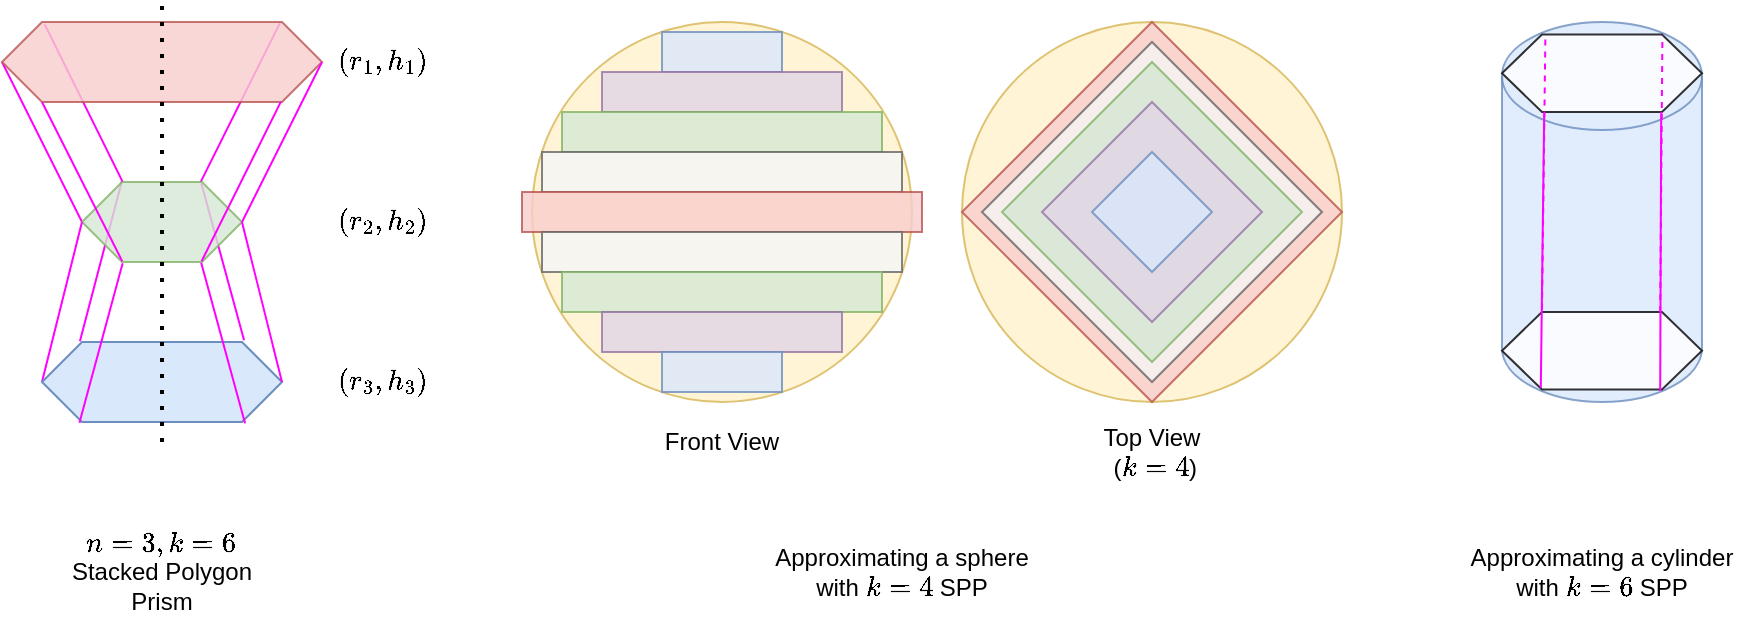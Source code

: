 <mxfile version="20.0.3" type="device"><diagram id="amD95XIzeNZyNoBtWvz0" name="Page-1"><mxGraphModel dx="1175" dy="653" grid="1" gridSize="10" guides="1" tooltips="1" connect="1" arrows="1" fold="1" page="1" pageScale="1" pageWidth="850" pageHeight="1100" math="1" shadow="0"><root><mxCell id="0"/><mxCell id="1" parent="0"/><mxCell id="_uVc2z1FO23f0Go09gQT-15" style="edgeStyle=none;rounded=0;orthogonalLoop=1;jettySize=auto;html=1;entryX=0.249;entryY=-0.009;entryDx=0;entryDy=0;endArrow=none;endFill=0;exitX=0.158;exitY=-0.009;exitDx=0;exitDy=0;entryPerimeter=0;exitPerimeter=0;strokeColor=#FF00FF;" edge="1" parent="1" source="_uVc2z1FO23f0Go09gQT-3" target="_uVc2z1FO23f0Go09gQT-2"><mxGeometry relative="1" as="geometry"><mxPoint x="299.46" y="369.16" as="sourcePoint"/><mxPoint x="269.68" y="290.8" as="targetPoint"/></mxGeometry></mxCell><mxCell id="_uVc2z1FO23f0Go09gQT-14" style="edgeStyle=none;rounded=0;orthogonalLoop=1;jettySize=auto;html=1;entryX=0.746;entryY=0.02;entryDx=0;entryDy=0;endArrow=none;endFill=0;exitX=0.842;exitY=-0.021;exitDx=0;exitDy=0;entryPerimeter=0;exitPerimeter=0;strokeColor=#FF00FF;" edge="1" parent="1" source="_uVc2z1FO23f0Go09gQT-3" target="_uVc2z1FO23f0Go09gQT-2"><mxGeometry relative="1" as="geometry"><mxPoint x="320" y="390" as="sourcePoint"/><mxPoint x="291.52" y="310.56" as="targetPoint"/></mxGeometry></mxCell><mxCell id="_uVc2z1FO23f0Go09gQT-4" style="rounded=0;orthogonalLoop=1;jettySize=auto;html=1;entryX=0;entryY=0.5;entryDx=0;entryDy=0;endArrow=none;endFill=0;exitX=0;exitY=0.5;exitDx=0;exitDy=0;strokeColor=#FF00FF;" edge="1" parent="1" source="_uVc2z1FO23f0Go09gQT-1" target="_uVc2z1FO23f0Go09gQT-2"><mxGeometry relative="1" as="geometry"/></mxCell><mxCell id="_uVc2z1FO23f0Go09gQT-8" style="edgeStyle=none;rounded=0;orthogonalLoop=1;jettySize=auto;html=1;entryX=0.255;entryY=0.002;entryDx=0;entryDy=0;entryPerimeter=0;endArrow=none;endFill=0;exitX=0.133;exitY=0.026;exitDx=0;exitDy=0;exitPerimeter=0;strokeColor=#FF00FF;" edge="1" parent="1" source="_uVc2z1FO23f0Go09gQT-1" target="_uVc2z1FO23f0Go09gQT-2"><mxGeometry relative="1" as="geometry"/></mxCell><mxCell id="_uVc2z1FO23f0Go09gQT-9" style="edgeStyle=none;rounded=0;orthogonalLoop=1;jettySize=auto;html=1;entryX=0.74;entryY=0.008;entryDx=0;entryDy=0;entryPerimeter=0;endArrow=none;endFill=0;exitX=0.87;exitY=0.002;exitDx=0;exitDy=0;exitPerimeter=0;strokeColor=#FF00FF;" edge="1" parent="1" source="_uVc2z1FO23f0Go09gQT-1" target="_uVc2z1FO23f0Go09gQT-2"><mxGeometry relative="1" as="geometry"/></mxCell><mxCell id="_uVc2z1FO23f0Go09gQT-1" value="" style="shape=hexagon;perimeter=hexagonPerimeter2;whiteSpace=wrap;html=1;fixedSize=1;rotation=0;opacity=80;fillColor=#f8cecc;strokeColor=#b85450;" vertex="1" parent="1"><mxGeometry x="160" y="200" width="160" height="40" as="geometry"/></mxCell><mxCell id="_uVc2z1FO23f0Go09gQT-2" value="" style="shape=hexagon;perimeter=hexagonPerimeter2;whiteSpace=wrap;html=1;fixedSize=1;rotation=0;fillColor=#d5e8d4;opacity=80;strokeColor=#82b366;" vertex="1" parent="1"><mxGeometry x="200" y="280" width="80" height="40" as="geometry"/></mxCell><mxCell id="_uVc2z1FO23f0Go09gQT-10" style="edgeStyle=none;rounded=0;orthogonalLoop=1;jettySize=auto;html=1;entryX=0;entryY=0.5;entryDx=0;entryDy=0;endArrow=none;endFill=0;exitX=0;exitY=0.5;exitDx=0;exitDy=0;strokeColor=#FF00FF;" edge="1" parent="1" source="_uVc2z1FO23f0Go09gQT-3" target="_uVc2z1FO23f0Go09gQT-2"><mxGeometry relative="1" as="geometry"/></mxCell><mxCell id="_uVc2z1FO23f0Go09gQT-3" value="" style="shape=hexagon;perimeter=hexagonPerimeter2;whiteSpace=wrap;html=1;fixedSize=1;rotation=0;fillColor=#dae8fc;strokeColor=#6c8ebf;" vertex="1" parent="1"><mxGeometry x="180" y="360" width="120" height="40" as="geometry"/></mxCell><mxCell id="_uVc2z1FO23f0Go09gQT-11" style="edgeStyle=none;rounded=0;orthogonalLoop=1;jettySize=auto;html=1;entryX=0.254;entryY=1.017;entryDx=0;entryDy=0;endArrow=none;endFill=0;exitX=0.156;exitY=1.008;exitDx=0;exitDy=0;entryPerimeter=0;exitPerimeter=0;strokeColor=#FF00FF;" edge="1" parent="1" source="_uVc2z1FO23f0Go09gQT-3" target="_uVc2z1FO23f0Go09gQT-2"><mxGeometry relative="1" as="geometry"><mxPoint x="190" y="390" as="sourcePoint"/><mxPoint x="210" y="310" as="targetPoint"/></mxGeometry></mxCell><mxCell id="_uVc2z1FO23f0Go09gQT-12" style="edgeStyle=none;rounded=0;orthogonalLoop=1;jettySize=auto;html=1;entryX=0.745;entryY=1.009;entryDx=0;entryDy=0;endArrow=none;endFill=0;exitX=0.846;exitY=1.017;exitDx=0;exitDy=0;entryPerimeter=0;exitPerimeter=0;strokeColor=#FF00FF;" edge="1" parent="1" source="_uVc2z1FO23f0Go09gQT-3" target="_uVc2z1FO23f0Go09gQT-2"><mxGeometry relative="1" as="geometry"><mxPoint x="200" y="400" as="sourcePoint"/><mxPoint x="220" y="320" as="targetPoint"/></mxGeometry></mxCell><mxCell id="_uVc2z1FO23f0Go09gQT-13" style="edgeStyle=none;rounded=0;orthogonalLoop=1;jettySize=auto;html=1;entryX=1;entryY=0.5;entryDx=0;entryDy=0;endArrow=none;endFill=0;exitX=1;exitY=0.5;exitDx=0;exitDy=0;strokeColor=#FF00FF;" edge="1" parent="1" source="_uVc2z1FO23f0Go09gQT-3" target="_uVc2z1FO23f0Go09gQT-2"><mxGeometry relative="1" as="geometry"><mxPoint x="299.98" y="410.68" as="sourcePoint"/><mxPoint x="269.6" y="330.36" as="targetPoint"/></mxGeometry></mxCell><mxCell id="_uVc2z1FO23f0Go09gQT-5" style="edgeStyle=none;rounded=0;orthogonalLoop=1;jettySize=auto;html=1;entryX=0.252;entryY=0.992;entryDx=0;entryDy=0;entryPerimeter=0;endArrow=none;endFill=0;exitX=0.125;exitY=1;exitDx=0;exitDy=0;exitPerimeter=0;strokeColor=#FF00FF;" edge="1" parent="1" source="_uVc2z1FO23f0Go09gQT-1" target="_uVc2z1FO23f0Go09gQT-2"><mxGeometry relative="1" as="geometry"/></mxCell><mxCell id="_uVc2z1FO23f0Go09gQT-7" style="edgeStyle=none;rounded=0;orthogonalLoop=1;jettySize=auto;html=1;exitX=1;exitY=0.5;exitDx=0;exitDy=0;entryX=1;entryY=0.5;entryDx=0;entryDy=0;endArrow=none;endFill=0;strokeColor=#FF00FF;" edge="1" parent="1" source="_uVc2z1FO23f0Go09gQT-1" target="_uVc2z1FO23f0Go09gQT-2"><mxGeometry relative="1" as="geometry"/></mxCell><mxCell id="_uVc2z1FO23f0Go09gQT-6" style="edgeStyle=none;rounded=0;orthogonalLoop=1;jettySize=auto;html=1;entryX=0.747;entryY=0.992;entryDx=0;entryDy=0;entryPerimeter=0;endArrow=none;endFill=0;exitX=0.872;exitY=0.992;exitDx=0;exitDy=0;exitPerimeter=0;strokeColor=#FF00FF;" edge="1" parent="1" source="_uVc2z1FO23f0Go09gQT-1" target="_uVc2z1FO23f0Go09gQT-2"><mxGeometry relative="1" as="geometry"/></mxCell><mxCell id="_uVc2z1FO23f0Go09gQT-16" value="" style="endArrow=none;dashed=1;html=1;dashPattern=1 3;strokeWidth=2;rounded=0;" edge="1" parent="1"><mxGeometry width="50" height="50" relative="1" as="geometry"><mxPoint x="240" y="410" as="sourcePoint"/><mxPoint x="240" y="190" as="targetPoint"/></mxGeometry></mxCell><mxCell id="_uVc2z1FO23f0Go09gQT-17" value="\((r_1, h_1)\)" style="text;html=1;strokeColor=none;fillColor=none;align=center;verticalAlign=middle;whiteSpace=wrap;rounded=0;opacity=80;" vertex="1" parent="1"><mxGeometry x="320" y="205" width="60" height="30" as="geometry"/></mxCell><mxCell id="_uVc2z1FO23f0Go09gQT-18" value="\((r_2, h_2)\)" style="text;html=1;strokeColor=none;fillColor=none;align=center;verticalAlign=middle;whiteSpace=wrap;rounded=0;opacity=80;" vertex="1" parent="1"><mxGeometry x="320" y="285" width="60" height="30" as="geometry"/></mxCell><mxCell id="_uVc2z1FO23f0Go09gQT-19" value="\((r_3, h_3)\)" style="text;html=1;strokeColor=none;fillColor=none;align=center;verticalAlign=middle;whiteSpace=wrap;rounded=0;opacity=80;" vertex="1" parent="1"><mxGeometry x="320" y="365" width="60" height="30" as="geometry"/></mxCell><mxCell id="_uVc2z1FO23f0Go09gQT-20" value="" style="ellipse;whiteSpace=wrap;html=1;aspect=fixed;fillColor=#fff2cc;opacity=80;strokeColor=#d6b656;" vertex="1" parent="1"><mxGeometry x="425" y="200" width="190" height="190" as="geometry"/></mxCell><mxCell id="_uVc2z1FO23f0Go09gQT-27" value="" style="rounded=0;whiteSpace=wrap;html=1;fillColor=#dae8fc;opacity=80;strokeColor=#6c8ebf;" vertex="1" parent="1"><mxGeometry x="490" y="205" width="60" height="20" as="geometry"/></mxCell><mxCell id="_uVc2z1FO23f0Go09gQT-28" value="" style="rounded=0;whiteSpace=wrap;html=1;fillColor=#e1d5e7;opacity=80;strokeColor=#9673a6;" vertex="1" parent="1"><mxGeometry x="460" y="225" width="120" height="20" as="geometry"/></mxCell><mxCell id="_uVc2z1FO23f0Go09gQT-29" value="" style="rounded=0;whiteSpace=wrap;html=1;fillColor=#d5e8d4;opacity=80;strokeColor=#82b366;" vertex="1" parent="1"><mxGeometry x="440" y="245" width="160" height="20" as="geometry"/></mxCell><mxCell id="_uVc2z1FO23f0Go09gQT-30" value="" style="rounded=0;whiteSpace=wrap;html=1;fillColor=#f5f5f5;opacity=80;strokeColor=#666666;fontColor=#333333;" vertex="1" parent="1"><mxGeometry x="430" y="265" width="180" height="20" as="geometry"/></mxCell><mxCell id="_uVc2z1FO23f0Go09gQT-31" value="" style="rounded=0;whiteSpace=wrap;html=1;fillColor=#f8cecc;opacity=80;strokeColor=#b85450;" vertex="1" parent="1"><mxGeometry x="420" y="285" width="200" height="20" as="geometry"/></mxCell><mxCell id="_uVc2z1FO23f0Go09gQT-33" value="" style="rounded=0;whiteSpace=wrap;html=1;fillColor=#f5f5f5;opacity=80;strokeColor=#666666;fontColor=#333333;" vertex="1" parent="1"><mxGeometry x="430" y="305" width="180" height="20" as="geometry"/></mxCell><mxCell id="_uVc2z1FO23f0Go09gQT-34" value="" style="rounded=0;whiteSpace=wrap;html=1;fillColor=#d5e8d4;opacity=80;strokeColor=#82b366;" vertex="1" parent="1"><mxGeometry x="440" y="325" width="160" height="20" as="geometry"/></mxCell><mxCell id="_uVc2z1FO23f0Go09gQT-35" value="" style="rounded=0;whiteSpace=wrap;html=1;fillColor=#e1d5e7;opacity=80;strokeColor=#9673a6;" vertex="1" parent="1"><mxGeometry x="460" y="345" width="120" height="20" as="geometry"/></mxCell><mxCell id="_uVc2z1FO23f0Go09gQT-36" value="" style="rounded=0;whiteSpace=wrap;html=1;fillColor=#dae8fc;opacity=80;strokeColor=#6c8ebf;" vertex="1" parent="1"><mxGeometry x="490" y="365" width="60" height="20" as="geometry"/></mxCell><mxCell id="_uVc2z1FO23f0Go09gQT-37" value="" style="ellipse;whiteSpace=wrap;html=1;aspect=fixed;fillColor=#fff2cc;opacity=80;strokeColor=#d6b656;" vertex="1" parent="1"><mxGeometry x="640" y="200" width="190" height="190" as="geometry"/></mxCell><mxCell id="_uVc2z1FO23f0Go09gQT-39" value="" style="rhombus;whiteSpace=wrap;html=1;fillColor=#f8cecc;opacity=80;strokeColor=#b85450;" vertex="1" parent="1"><mxGeometry x="640" y="200" width="190" height="190" as="geometry"/></mxCell><mxCell id="_uVc2z1FO23f0Go09gQT-42" value="" style="rhombus;whiteSpace=wrap;html=1;fillColor=#f5f5f5;opacity=80;strokeColor=#666666;fontColor=#333333;" vertex="1" parent="1"><mxGeometry x="650" y="210" width="170" height="170" as="geometry"/></mxCell><mxCell id="_uVc2z1FO23f0Go09gQT-43" value="" style="rhombus;whiteSpace=wrap;html=1;fillColor=#d5e8d4;opacity=80;strokeColor=#82b366;" vertex="1" parent="1"><mxGeometry x="660" y="220" width="150" height="150" as="geometry"/></mxCell><mxCell id="_uVc2z1FO23f0Go09gQT-44" value="" style="rhombus;whiteSpace=wrap;html=1;fillColor=#e1d5e7;opacity=80;strokeColor=#9673a6;" vertex="1" parent="1"><mxGeometry x="680" y="240" width="110" height="110" as="geometry"/></mxCell><mxCell id="_uVc2z1FO23f0Go09gQT-45" value="" style="rhombus;whiteSpace=wrap;html=1;fillColor=#dae8fc;opacity=80;strokeColor=#6c8ebf;" vertex="1" parent="1"><mxGeometry x="705" y="265" width="60" height="60" as="geometry"/></mxCell><mxCell id="_uVc2z1FO23f0Go09gQT-46" value="Front View" style="text;html=1;strokeColor=none;fillColor=none;align=center;verticalAlign=middle;whiteSpace=wrap;rounded=0;opacity=80;" vertex="1" parent="1"><mxGeometry x="490" y="395" width="60" height="30" as="geometry"/></mxCell><mxCell id="_uVc2z1FO23f0Go09gQT-47" value="&lt;div&gt;Top View&lt;/div&gt;&lt;div&gt;&amp;nbsp;(\(k=4\))&lt;/div&gt;" style="text;html=1;strokeColor=none;fillColor=none;align=center;verticalAlign=middle;whiteSpace=wrap;rounded=0;opacity=80;" vertex="1" parent="1"><mxGeometry x="705" y="400" width="60" height="30" as="geometry"/></mxCell><mxCell id="_uVc2z1FO23f0Go09gQT-48" value="\(n=3,k=6\) Stacked Polygon Prism" style="text;html=1;strokeColor=none;fillColor=none;align=center;verticalAlign=middle;whiteSpace=wrap;rounded=0;opacity=80;" vertex="1" parent="1"><mxGeometry x="190" y="460" width="100" height="30" as="geometry"/></mxCell><mxCell id="_uVc2z1FO23f0Go09gQT-49" value="Approximating a sphere with \(k=4\) SPP" style="text;html=1;strokeColor=none;fillColor=none;align=center;verticalAlign=middle;whiteSpace=wrap;rounded=0;opacity=80;" vertex="1" parent="1"><mxGeometry x="540" y="460" width="140" height="30" as="geometry"/></mxCell><mxCell id="_uVc2z1FO23f0Go09gQT-50" value="" style="shape=cylinder3;whiteSpace=wrap;html=1;boundedLbl=1;backgroundOutline=1;size=27.0;fillColor=#dae8fc;opacity=80;strokeColor=#6c8ebf;" vertex="1" parent="1"><mxGeometry x="910" y="200" width="100" height="190" as="geometry"/></mxCell><mxCell id="_uVc2z1FO23f0Go09gQT-51" value="" style="shape=hexagon;perimeter=hexagonPerimeter2;whiteSpace=wrap;html=1;fixedSize=1;fillColor=default;opacity=80;" vertex="1" parent="1"><mxGeometry x="910" y="206.25" width="100" height="38.75" as="geometry"/></mxCell><mxCell id="_uVc2z1FO23f0Go09gQT-53" value="" style="shape=hexagon;perimeter=hexagonPerimeter2;whiteSpace=wrap;html=1;fixedSize=1;fillColor=default;opacity=80;" vertex="1" parent="1"><mxGeometry x="910" y="345" width="100" height="38.75" as="geometry"/></mxCell><mxCell id="_uVc2z1FO23f0Go09gQT-54" value="" style="endArrow=none;html=1;rounded=0;strokeColor=#FF00FF;exitX=0.194;exitY=0.977;exitDx=0;exitDy=0;exitPerimeter=0;entryX=0.211;entryY=1.009;entryDx=0;entryDy=0;entryPerimeter=0;" edge="1" parent="1" source="_uVc2z1FO23f0Go09gQT-53" target="_uVc2z1FO23f0Go09gQT-51"><mxGeometry width="50" height="50" relative="1" as="geometry"><mxPoint x="900" y="370" as="sourcePoint"/><mxPoint x="930" y="250" as="targetPoint"/></mxGeometry></mxCell><mxCell id="_uVc2z1FO23f0Go09gQT-55" value="" style="endArrow=none;html=1;rounded=0;strokeColor=#FF00FF;exitX=0.791;exitY=1.019;exitDx=0;exitDy=0;exitPerimeter=0;entryX=0.796;entryY=1.001;entryDx=0;entryDy=0;entryPerimeter=0;" edge="1" parent="1" source="_uVc2z1FO23f0Go09gQT-53" target="_uVc2z1FO23f0Go09gQT-51"><mxGeometry width="50" height="50" relative="1" as="geometry"><mxPoint x="991" y="380" as="sourcePoint"/><mxPoint x="990" y="250" as="targetPoint"/></mxGeometry></mxCell><mxCell id="_uVc2z1FO23f0Go09gQT-56" value="" style="endArrow=none;html=1;rounded=0;strokeColor=#FF00FF;exitX=0.194;exitY=0.977;exitDx=0;exitDy=0;exitPerimeter=0;entryX=0.211;entryY=1.009;entryDx=0;entryDy=0;entryPerimeter=0;dashed=1;" edge="1" parent="1"><mxGeometry width="50" height="50" relative="1" as="geometry"><mxPoint x="930.0" y="343.759" as="sourcePoint"/><mxPoint x="931.7" y="206.249" as="targetPoint"/></mxGeometry></mxCell><mxCell id="_uVc2z1FO23f0Go09gQT-57" value="" style="endArrow=none;html=1;rounded=0;strokeColor=#FF00FF;exitX=0.791;exitY=0.001;exitDx=0;exitDy=0;exitPerimeter=0;entryX=0.802;entryY=0.012;entryDx=0;entryDy=0;entryPerimeter=0;dashed=1;" edge="1" parent="1" source="_uVc2z1FO23f0Go09gQT-53" target="_uVc2z1FO23f0Go09gQT-51"><mxGeometry width="50" height="50" relative="1" as="geometry"><mxPoint x="990" y="343.759" as="sourcePoint"/><mxPoint x="991.7" y="206.249" as="targetPoint"/></mxGeometry></mxCell><mxCell id="_uVc2z1FO23f0Go09gQT-58" value="Approximating a cylinder with \(k=6\) SPP" style="text;html=1;strokeColor=none;fillColor=none;align=center;verticalAlign=middle;whiteSpace=wrap;rounded=0;opacity=80;" vertex="1" parent="1"><mxGeometry x="890" y="460" width="140" height="30" as="geometry"/></mxCell></root></mxGraphModel></diagram></mxfile>